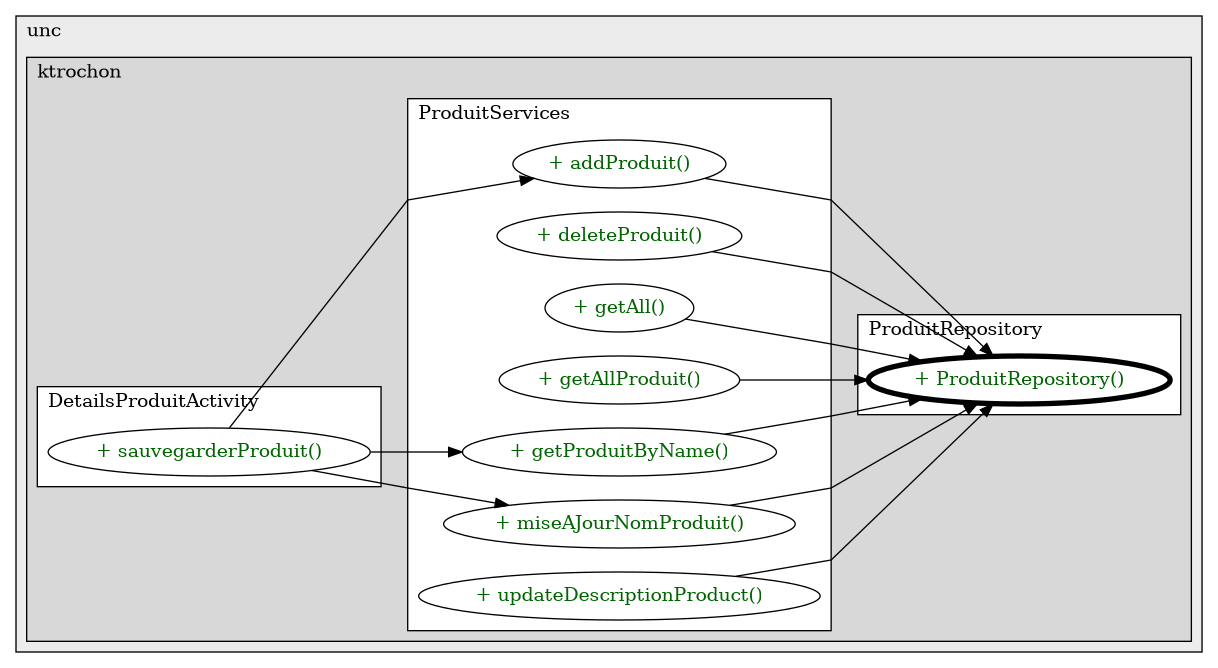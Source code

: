 @startuml

/' diagram meta data start
config=CallConfiguration;
{
  "rootMethod": "nc.unc.ktrochon.pocketlist.repository.ProduitRepository#ProduitRepository(Context)",
  "projectClassification": {
    "searchMode": "OpenProject", // OpenProject, AllProjects
    "includedProjects": "",
    "pathEndKeywords": "*.impl",
    "isClientPath": "",
    "isClientName": "",
    "isTestPath": "",
    "isTestName": "",
    "isMappingPath": "",
    "isMappingName": "",
    "isDataAccessPath": "",
    "isDataAccessName": "",
    "isDataStructurePath": "",
    "isDataStructureName": "",
    "isInterfaceStructuresPath": "",
    "isInterfaceStructuresName": "",
    "isEntryPointPath": "",
    "isEntryPointName": "",
    "treatFinalFieldsAsMandatory": false
  },
  "graphRestriction": {
    "classPackageExcludeFilter": "",
    "classPackageIncludeFilter": "",
    "classNameExcludeFilter": "",
    "classNameIncludeFilter": "",
    "methodNameExcludeFilter": "",
    "methodNameIncludeFilter": "",
    "removeByInheritance": "", // inheritance/annotation based filtering is done in a second step
    "removeByAnnotation": "",
    "removeByClassPackage": "", // cleanup the graph after inheritance/annotation based filtering is done
    "removeByClassName": "",
    "cutMappings": false,
    "cutEnum": true,
    "cutTests": true,
    "cutClient": true,
    "cutDataAccess": true,
    "cutInterfaceStructures": true,
    "cutDataStructures": true,
    "cutGetterAndSetter": true,
    "cutConstructors": true
  },
  "graphTraversal": {
    "forwardDepth": 3,
    "backwardDepth": 3,
    "classPackageExcludeFilter": "",
    "classPackageIncludeFilter": "",
    "classNameExcludeFilter": "",
    "classNameIncludeFilter": "",
    "methodNameExcludeFilter": "",
    "methodNameIncludeFilter": "",
    "hideMappings": false,
    "hideDataStructures": false,
    "hidePrivateMethods": true,
    "hideInterfaceCalls": true, // indirection: implementation -> interface (is hidden) -> implementation
    "onlyShowApplicationEntryPoints": false, // root node is included
    "useMethodCallsForStructureDiagram": "ForwardOnly" // ForwardOnly, BothDirections, No
  },
  "details": {
    "aggregation": "GroupByClass", // ByClass, GroupByClass, None
    "showMethodParametersTypes": false,
    "showMethodParametersNames": false,
    "showMethodReturnType": false,
    "showPackageLevels": 2,
    "showCallOrder": false,
    "edgeMode": "MethodsOnly", // TypesOnly, MethodsOnly, TypesAndMethods, MethodsAndDirectTypeUsage
    "showDetailedClassStructure": false
  },
  "rootClass": "nc.unc.ktrochon.pocketlist.repository.ProduitRepository",
  "extensionCallbackMethod": "" // qualified.class.name#methodName - signature: public static String method(String)
}
diagram meta data end '/



digraph g {
    rankdir="LR"
    splines=polyline
    

'nodes 
subgraph cluster_115946 { 
   	label=unc
	labeljust=l
	fillcolor="#ececec"
	style=filled
   
   subgraph cluster_949228562 { 
   	label=ktrochon
	labeljust=l
	fillcolor="#d8d8d8"
	style=filled
   
   subgraph cluster_1943718057 { 
   	label=DetailsProduitActivity
	labeljust=l
	fillcolor=white
	style=filled
   
   DetailsProduitActivity1243990011XXXsauvegarderProduit2666181[
	label="+ sauvegarderProduit()"
	style=filled
	fillcolor=white
	tooltip="DetailsProduitActivity

null"
	fontcolor=darkgreen
];
} 

subgraph cluster_774926626 { 
   	label=ProduitRepository
	labeljust=l
	fillcolor=white
	style=filled
   
   ProduitRepository886306589XXXProduitRepository1678783089[
	label="+ ProduitRepository()"
	style=filled
	fillcolor=white
	tooltip="ProduitRepository

null"
	penwidth=4
	fontcolor=darkgreen
];
} 

subgraph cluster_908840667 { 
   	label=ProduitServices
	labeljust=l
	fillcolor=white
	style=filled
   
   ProduitServices121729986XXXaddProduit1849432294[
	label="+ addProduit()"
	style=filled
	fillcolor=white
	tooltip="ProduitServices

null"
	fontcolor=darkgreen
];

ProduitServices121729986XXXdeleteProduit1849432294[
	label="+ deleteProduit()"
	style=filled
	fillcolor=white
	tooltip="ProduitServices

null"
	fontcolor=darkgreen
];

ProduitServices121729986XXXgetAll1678783089[
	label="+ getAll()"
	style=filled
	fillcolor=white
	tooltip="ProduitServices

null"
	fontcolor=darkgreen
];

ProduitServices121729986XXXgetAllProduit1231651276[
	label="+ getAllProduit()"
	style=filled
	fillcolor=white
	tooltip="ProduitServices

null"
	fontcolor=darkgreen
];

ProduitServices121729986XXXgetProduitByName406701772[
	label="+ getProduitByName()"
	style=filled
	fillcolor=white
	tooltip="ProduitServices

null"
	fontcolor=darkgreen
];

ProduitServices121729986XXXmiseAJourNomProduit500514187[
	label="+ miseAJourNomProduit()"
	style=filled
	fillcolor=white
	tooltip="ProduitServices

null"
	fontcolor=darkgreen
];

ProduitServices121729986XXXupdateDescriptionProduct500514187[
	label="+ updateDescriptionProduct()"
	style=filled
	fillcolor=white
	tooltip="ProduitServices

null"
	fontcolor=darkgreen
];
} 
} 
} 

'edges    
DetailsProduitActivity1243990011XXXsauvegarderProduit2666181 -> ProduitServices121729986XXXaddProduit1849432294;
DetailsProduitActivity1243990011XXXsauvegarderProduit2666181 -> ProduitServices121729986XXXgetProduitByName406701772;
DetailsProduitActivity1243990011XXXsauvegarderProduit2666181 -> ProduitServices121729986XXXmiseAJourNomProduit500514187;
ProduitServices121729986XXXaddProduit1849432294 -> ProduitRepository886306589XXXProduitRepository1678783089;
ProduitServices121729986XXXdeleteProduit1849432294 -> ProduitRepository886306589XXXProduitRepository1678783089;
ProduitServices121729986XXXgetAll1678783089 -> ProduitRepository886306589XXXProduitRepository1678783089;
ProduitServices121729986XXXgetAllProduit1231651276 -> ProduitRepository886306589XXXProduitRepository1678783089;
ProduitServices121729986XXXgetProduitByName406701772 -> ProduitRepository886306589XXXProduitRepository1678783089;
ProduitServices121729986XXXmiseAJourNomProduit500514187 -> ProduitRepository886306589XXXProduitRepository1678783089;
ProduitServices121729986XXXupdateDescriptionProduct500514187 -> ProduitRepository886306589XXXProduitRepository1678783089;
    
}
@enduml
